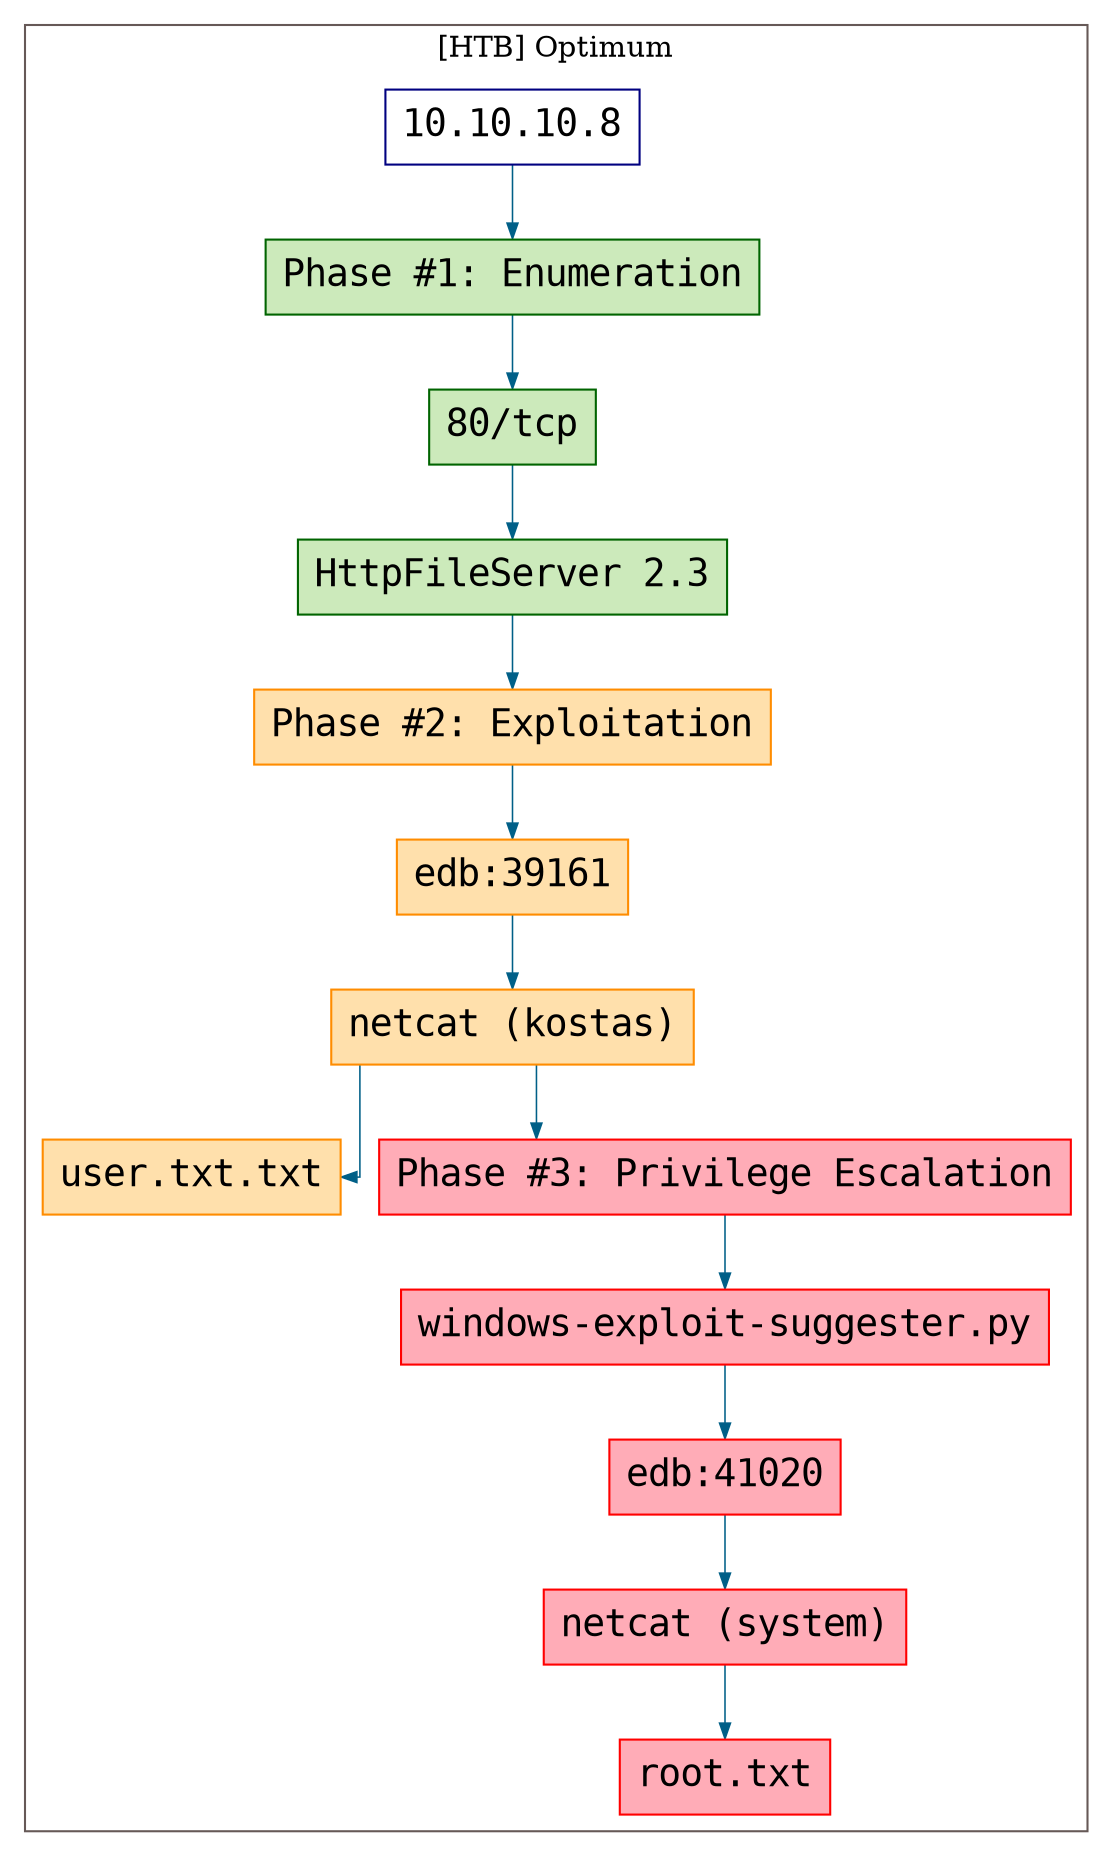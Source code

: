 digraph G {
  #rankdir=LR;
  nodesdictep=1.0; splines="ortho"; K=0.6; overlap=scale; fixedsize=true; resolution=72; bgcolor="#ffffff"; outputorder="edgesfirst";
  node [fontname="courier" fontsize=18 shape=box width=0.25 fillcolor="white" style="filled,solid"];
  edge [style=solid color="#005f87" penwidth=0.75 arrowsize=0.75];

  0[label="10.10.10.8" color="navyblue" fillcolor="#ffffff" tooltip="[HTB] Optimum"];
  10[label="edb:41020" color="red" fillcolor="#ffacb7" tooltip="Phase #3:Privilege Escalation"];
  11[label="netcat (system)" color="red" fillcolor="#ffacb7" tooltip="Phase #3:Privilege Escalation"];
  12[label="root.txt" color="red" fillcolor="#ffacb7" tooltip="Phase #3:Privilege Escalation"];
  1[label="Phase #1: Enumeration" color="darkgreen" fillcolor="#cceabb" tooltip="Phase #1:Enumeration"];
  2[label="80/tcp" color="darkgreen" fillcolor="#cceabb" tooltip="Phase #1:Enumeration"];
  3[label="HttpFileServer 2.3" color="darkgreen" fillcolor="#cceabb" tooltip="Phase #1:Enumeration"];
  4[label="Phase #2: Exploitation" color="darkorange" fillcolor="#ffe0ac" tooltip="Phase #2:Exploitation"];
  5[label="edb:39161" color="darkorange" fillcolor="#ffe0ac" tooltip="Phase #2:Exploitation"];
  6[label="netcat (kostas)" color="darkorange" fillcolor="#ffe0ac" tooltip="Phase #2:Exploitation"];
  7[label="user.txt.txt" color="darkorange" fillcolor="#ffe0ac" tooltip="Phase #2:Exploitation"];
  8[label="Phase #3: Privilege Escalation" color="red" fillcolor="#ffacb7" tooltip="Phase #3:Privilege Escalation"];
  9[label="windows-exploit-suggester.py" color="red" fillcolor="#ffacb7" tooltip="Phase #3:Privilege Escalation"];

  subgraph cluster_0 {
    node [style="filled,solid"];
    label = "[HTB] Optimum";
    color = "#665957";
    0 -> 1 [color="#005f87"];
    1 -> 2 [color="#005f87"];
    10 -> 11 [color="#005f87"];
    11 -> 12 [color="#005f87"];
    2 -> 3 [color="#005f87"];
    3 -> 4 [color="#005f87"];
    4 -> 5 [color="#005f87"];
    5 -> 6 [color="#005f87"];
    6 -> 7 [color="#005f87"];
    6 -> 8 [color="#005f87"];
    8 -> 9 [color="#005f87"];
    9 -> 10 [color="#005f87"];
  }
}
